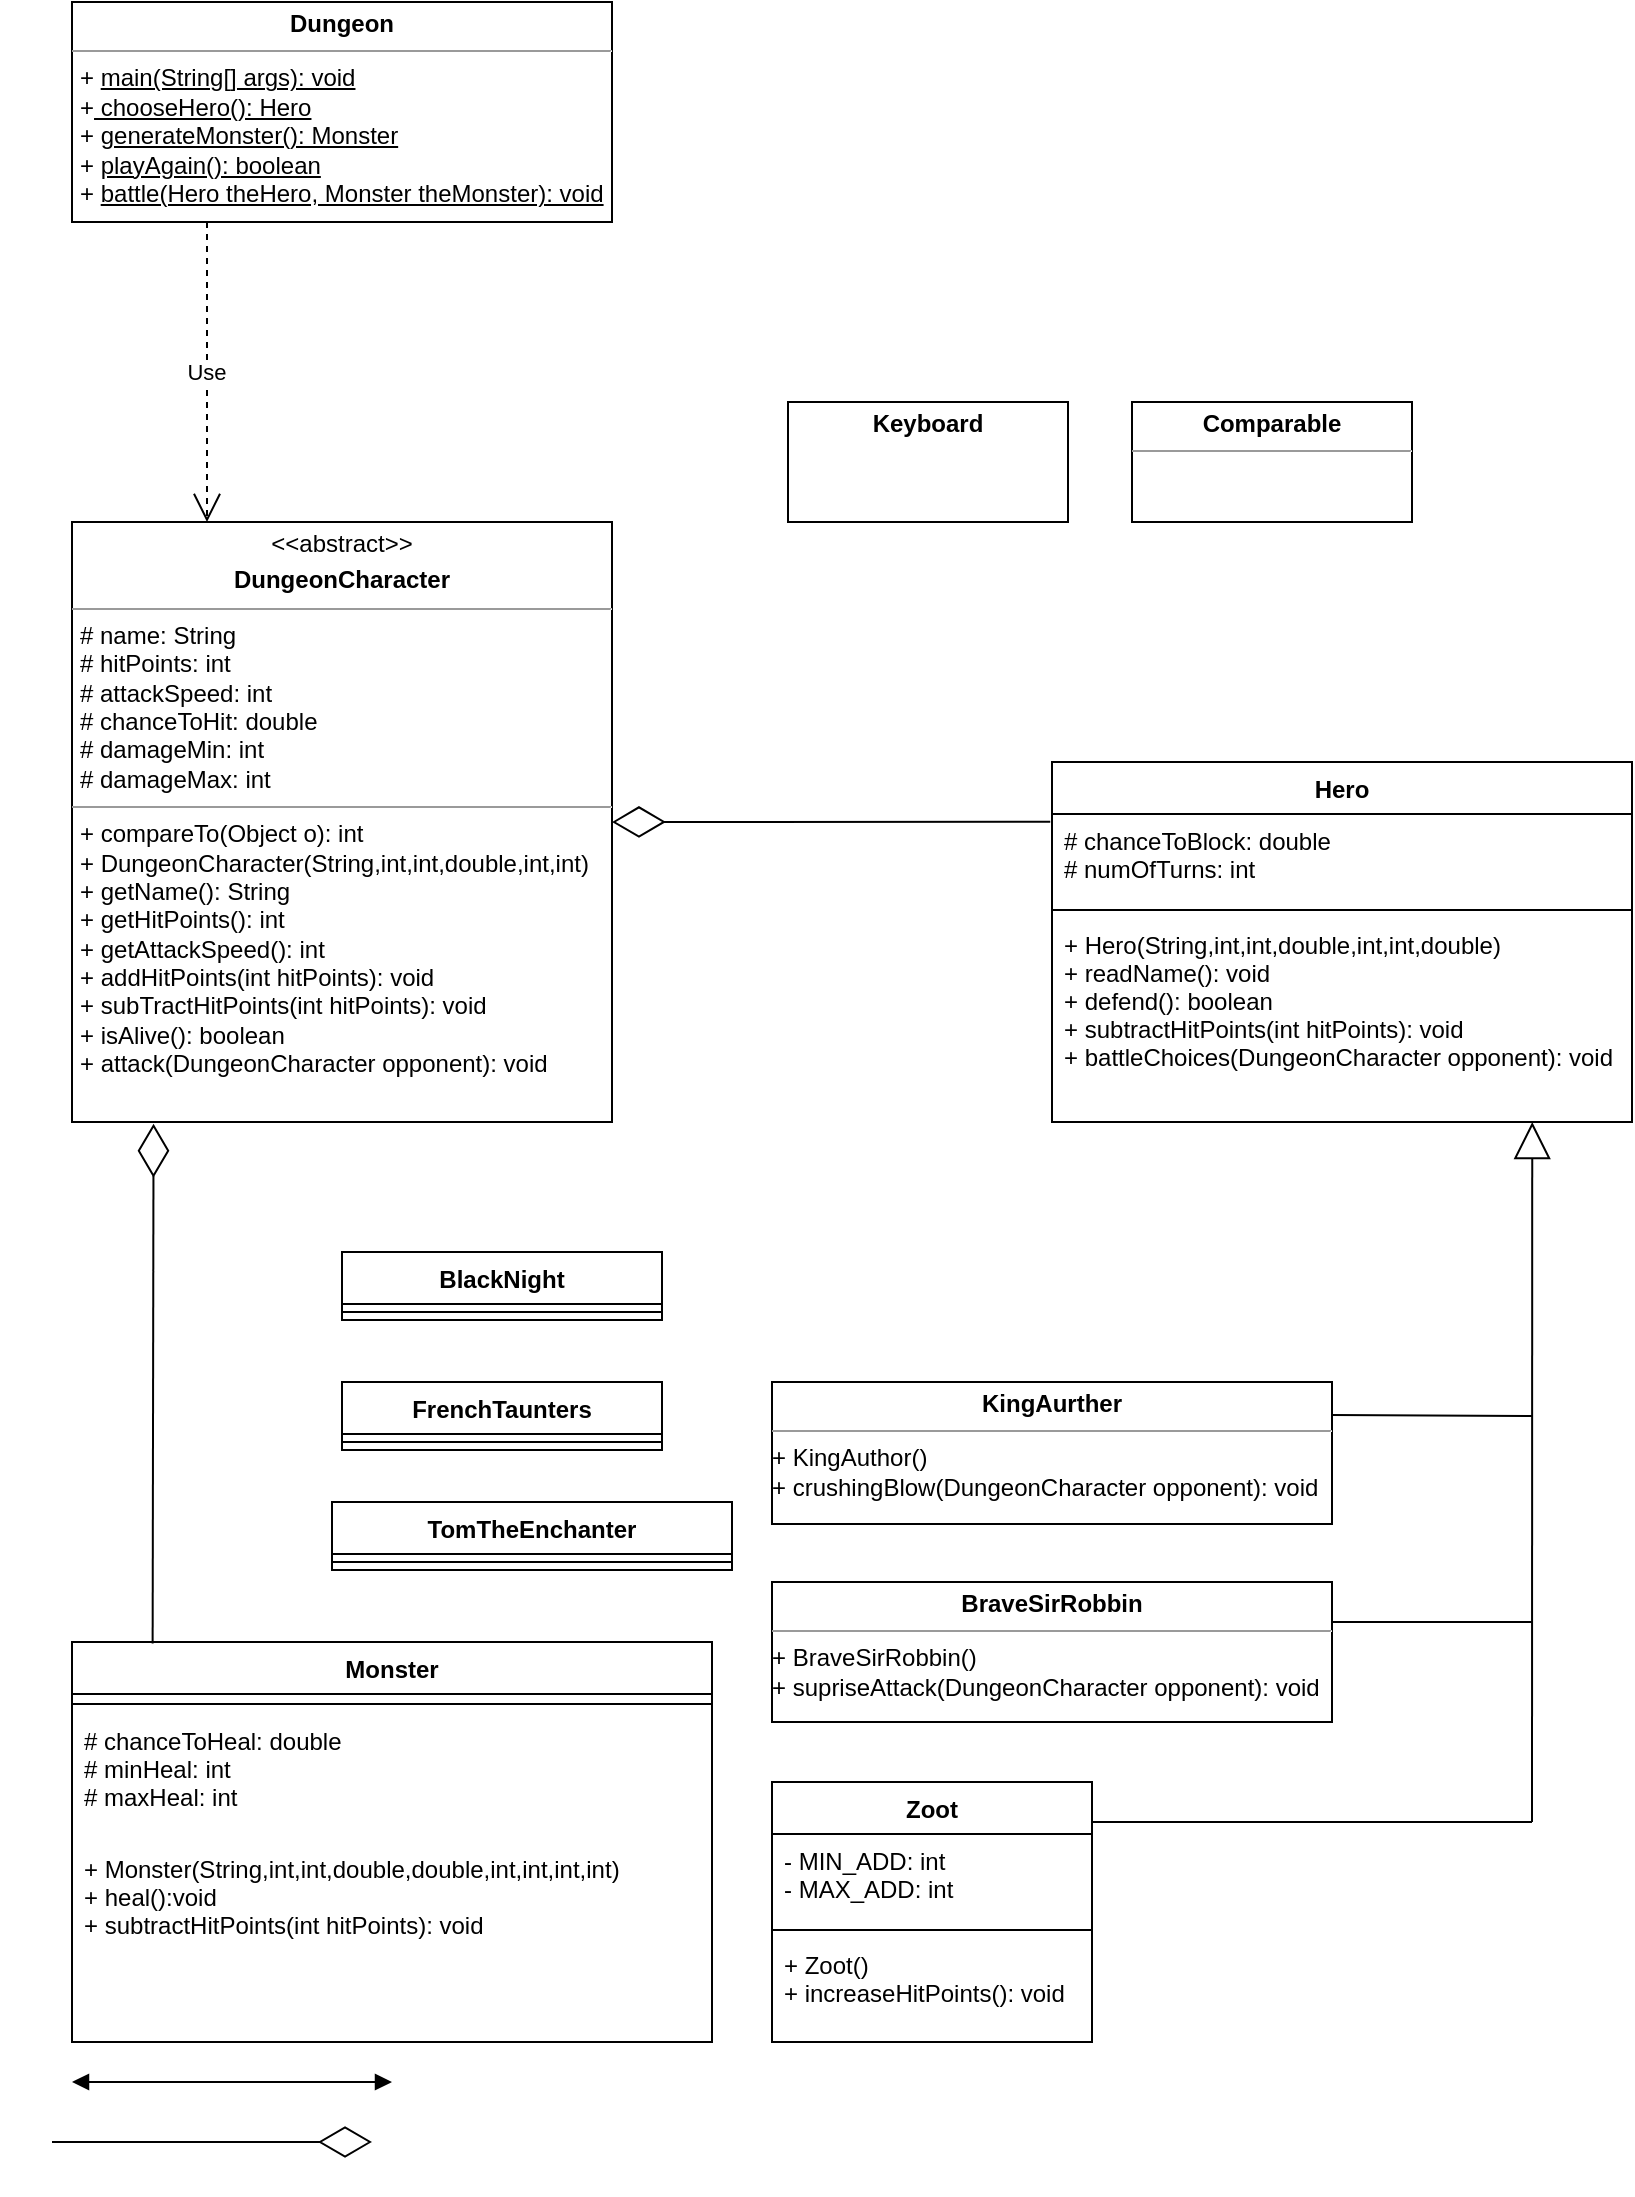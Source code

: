 <mxfile version="12.2.6" type="device" pages="1"><diagram id="woXHa0nYnMaXKDTtzDvG" name="Page-1"><mxGraphModel dx="1165" dy="666" grid="1" gridSize="10" guides="1" tooltips="1" connect="1" arrows="1" fold="1" page="1" pageScale="1" pageWidth="850" pageHeight="1100" math="0" shadow="0"><root><mxCell id="0"/><mxCell id="1" parent="0"/><mxCell id="yw82WhG-EE1v2nQiBk86-1" value="&lt;p style=&quot;margin: 0px ; margin-top: 4px ; text-align: center&quot;&gt;&amp;lt;&amp;lt;abstract&amp;gt;&amp;gt;&lt;/p&gt;&lt;p style=&quot;margin: 0px ; margin-top: 4px ; text-align: center&quot;&gt;&lt;b&gt;DungeonCharacter&lt;/b&gt;&lt;/p&gt;&lt;hr size=&quot;1&quot;&gt;&lt;p style=&quot;margin: 0px ; margin-left: 4px&quot;&gt;# name: String&lt;/p&gt;&lt;p style=&quot;margin: 0px ; margin-left: 4px&quot;&gt;# hitPoints: int&lt;/p&gt;&lt;p style=&quot;margin: 0px ; margin-left: 4px&quot;&gt;# attackSpeed: int&lt;/p&gt;&lt;p style=&quot;margin: 0px ; margin-left: 4px&quot;&gt;# chanceToHit: double&lt;/p&gt;&lt;p style=&quot;margin: 0px ; margin-left: 4px&quot;&gt;# damageMin: int&lt;/p&gt;&lt;p style=&quot;margin: 0px ; margin-left: 4px&quot;&gt;# damageMax: int&lt;br&gt;&lt;/p&gt;&lt;hr size=&quot;1&quot;&gt;&lt;p style=&quot;margin: 0px ; margin-left: 4px&quot;&gt;+ compareTo(Object o): int&lt;br&gt;+ DungeonCharacter(String,int,int,double,int,int)&lt;/p&gt;&lt;p style=&quot;margin: 0px ; margin-left: 4px&quot;&gt;+ getName(): String&lt;/p&gt;&lt;p style=&quot;margin: 0px ; margin-left: 4px&quot;&gt;+ getHitPoints(): int&lt;/p&gt;&lt;p style=&quot;margin: 0px ; margin-left: 4px&quot;&gt;+ getAttackSpeed(): int&lt;/p&gt;&lt;p style=&quot;margin: 0px ; margin-left: 4px&quot;&gt;+ addHitPoints(int hitPoints): void&lt;/p&gt;&lt;p style=&quot;margin: 0px ; margin-left: 4px&quot;&gt;+ subTractHitPoints(int hitPoints): void&lt;/p&gt;&lt;p style=&quot;margin: 0px ; margin-left: 4px&quot;&gt;+ isAlive(): boolean&lt;/p&gt;&lt;p style=&quot;margin: 0px ; margin-left: 4px&quot;&gt;+ attack(DungeonCharacter opponent): void&lt;/p&gt;" style="verticalAlign=top;align=left;overflow=fill;fontSize=12;fontFamily=Helvetica;html=1;" parent="1" vertex="1"><mxGeometry x="40" y="300" width="270" height="300" as="geometry"/></mxCell><mxCell id="yw82WhG-EE1v2nQiBk86-14" value="Monster" style="swimlane;fontStyle=1;align=center;verticalAlign=top;childLayout=stackLayout;horizontal=1;startSize=26;horizontalStack=0;resizeParent=1;resizeParentMax=0;resizeLast=0;collapsible=1;marginBottom=0;" parent="1" vertex="1"><mxGeometry x="40" y="860" width="320" height="200" as="geometry"/></mxCell><mxCell id="yw82WhG-EE1v2nQiBk86-16" value="" style="line;strokeWidth=1;fillColor=none;align=left;verticalAlign=middle;spacingTop=-1;spacingLeft=3;spacingRight=3;rotatable=0;labelPosition=right;points=[];portConstraint=eastwest;" parent="yw82WhG-EE1v2nQiBk86-14" vertex="1"><mxGeometry y="26" width="320" height="10" as="geometry"/></mxCell><mxCell id="yw82WhG-EE1v2nQiBk86-15" value="# chanceToHeal: double&#10;# minHeal: int &#10;# maxHeal: int" style="text;strokeColor=none;fillColor=none;align=left;verticalAlign=top;spacingLeft=4;spacingRight=4;overflow=hidden;rotatable=0;points=[[0,0.5],[1,0.5]];portConstraint=eastwest;" parent="yw82WhG-EE1v2nQiBk86-14" vertex="1"><mxGeometry y="36" width="320" height="64" as="geometry"/></mxCell><mxCell id="yw82WhG-EE1v2nQiBk86-17" value="+ Monster(String,int,int,double,double,int,int,int,int)&#10;+ heal():void&#10;+ subtractHitPoints(int hitPoints): void" style="text;strokeColor=none;fillColor=none;align=left;verticalAlign=top;spacingLeft=4;spacingRight=4;overflow=hidden;rotatable=0;points=[[0,0.5],[1,0.5]];portConstraint=eastwest;" parent="yw82WhG-EE1v2nQiBk86-14" vertex="1"><mxGeometry y="100" width="320" height="100" as="geometry"/></mxCell><mxCell id="yw82WhG-EE1v2nQiBk86-18" value="Hero" style="swimlane;fontStyle=1;align=center;verticalAlign=top;childLayout=stackLayout;horizontal=1;startSize=26;horizontalStack=0;resizeParent=1;resizeParentMax=0;resizeLast=0;collapsible=1;marginBottom=0;" parent="1" vertex="1"><mxGeometry x="530" y="420" width="290" height="180" as="geometry"/></mxCell><mxCell id="yw82WhG-EE1v2nQiBk86-19" value="# chanceToBlock: double&#10;# numOfTurns: int" style="text;strokeColor=none;fillColor=none;align=left;verticalAlign=top;spacingLeft=4;spacingRight=4;overflow=hidden;rotatable=0;points=[[0,0.5],[1,0.5]];portConstraint=eastwest;" parent="yw82WhG-EE1v2nQiBk86-18" vertex="1"><mxGeometry y="26" width="290" height="44" as="geometry"/></mxCell><mxCell id="yw82WhG-EE1v2nQiBk86-20" value="" style="line;strokeWidth=1;fillColor=none;align=left;verticalAlign=middle;spacingTop=-1;spacingLeft=3;spacingRight=3;rotatable=0;labelPosition=right;points=[];portConstraint=eastwest;" parent="yw82WhG-EE1v2nQiBk86-18" vertex="1"><mxGeometry y="70" width="290" height="8" as="geometry"/></mxCell><mxCell id="yw82WhG-EE1v2nQiBk86-21" value="+ Hero(String,int,int,double,int,int,double)&#10;+ readName(): void&#10;+ defend(): boolean&#10;+ subtractHitPoints(int hitPoints): void&#10;+ battleChoices(DungeonCharacter opponent): void" style="text;strokeColor=none;fillColor=none;align=left;verticalAlign=top;spacingLeft=4;spacingRight=4;overflow=hidden;rotatable=0;points=[[0,0.5],[1,0.5]];portConstraint=eastwest;" parent="yw82WhG-EE1v2nQiBk86-18" vertex="1"><mxGeometry y="78" width="290" height="102" as="geometry"/></mxCell><mxCell id="yw82WhG-EE1v2nQiBk86-31" value="Zoot" style="swimlane;fontStyle=1;align=center;verticalAlign=top;childLayout=stackLayout;horizontal=1;startSize=26;horizontalStack=0;resizeParent=1;resizeParentMax=0;resizeLast=0;collapsible=1;marginBottom=0;" parent="1" vertex="1"><mxGeometry x="390" y="930" width="160" height="130" as="geometry"/></mxCell><mxCell id="yw82WhG-EE1v2nQiBk86-32" value="- MIN_ADD: int&#10;- MAX_ADD: int" style="text;strokeColor=none;fillColor=none;align=left;verticalAlign=top;spacingLeft=4;spacingRight=4;overflow=hidden;rotatable=0;points=[[0,0.5],[1,0.5]];portConstraint=eastwest;" parent="yw82WhG-EE1v2nQiBk86-31" vertex="1"><mxGeometry y="26" width="160" height="44" as="geometry"/></mxCell><mxCell id="yw82WhG-EE1v2nQiBk86-33" value="" style="line;strokeWidth=1;fillColor=none;align=left;verticalAlign=middle;spacingTop=-1;spacingLeft=3;spacingRight=3;rotatable=0;labelPosition=right;points=[];portConstraint=eastwest;" parent="yw82WhG-EE1v2nQiBk86-31" vertex="1"><mxGeometry y="70" width="160" height="8" as="geometry"/></mxCell><mxCell id="yw82WhG-EE1v2nQiBk86-34" value="+ Zoot()&#10;+ increaseHitPoints(): void" style="text;strokeColor=none;fillColor=none;align=left;verticalAlign=top;spacingLeft=4;spacingRight=4;overflow=hidden;rotatable=0;points=[[0,0.5],[1,0.5]];portConstraint=eastwest;" parent="yw82WhG-EE1v2nQiBk86-31" vertex="1"><mxGeometry y="78" width="160" height="52" as="geometry"/></mxCell><mxCell id="yw82WhG-EE1v2nQiBk86-35" value="TomTheEnchanter" style="swimlane;fontStyle=1;align=center;verticalAlign=top;childLayout=stackLayout;horizontal=1;startSize=26;horizontalStack=0;resizeParent=1;resizeParentMax=0;resizeLast=0;collapsible=1;marginBottom=0;" parent="1" vertex="1"><mxGeometry x="170" y="790" width="200" height="34" as="geometry"/></mxCell><mxCell id="yw82WhG-EE1v2nQiBk86-37" value="" style="line;strokeWidth=1;fillColor=none;align=left;verticalAlign=middle;spacingTop=-1;spacingLeft=3;spacingRight=3;rotatable=0;labelPosition=right;points=[];portConstraint=eastwest;" parent="yw82WhG-EE1v2nQiBk86-35" vertex="1"><mxGeometry y="26" width="200" height="8" as="geometry"/></mxCell><mxCell id="yw82WhG-EE1v2nQiBk86-39" value="BlackNight" style="swimlane;fontStyle=1;align=center;verticalAlign=top;childLayout=stackLayout;horizontal=1;startSize=26;horizontalStack=0;resizeParent=1;resizeParentMax=0;resizeLast=0;collapsible=1;marginBottom=0;" parent="1" vertex="1"><mxGeometry x="175" y="665" width="160" height="34" as="geometry"/></mxCell><mxCell id="yw82WhG-EE1v2nQiBk86-41" value="" style="line;strokeWidth=1;fillColor=none;align=left;verticalAlign=middle;spacingTop=-1;spacingLeft=3;spacingRight=3;rotatable=0;labelPosition=right;points=[];portConstraint=eastwest;" parent="yw82WhG-EE1v2nQiBk86-39" vertex="1"><mxGeometry y="26" width="160" height="8" as="geometry"/></mxCell><mxCell id="yw82WhG-EE1v2nQiBk86-43" value="FrenchTaunters" style="swimlane;fontStyle=1;align=center;verticalAlign=top;childLayout=stackLayout;horizontal=1;startSize=26;horizontalStack=0;resizeParent=1;resizeParentMax=0;resizeLast=0;collapsible=1;marginBottom=0;" parent="1" vertex="1"><mxGeometry x="175" y="730" width="160" height="34" as="geometry"/></mxCell><mxCell id="yw82WhG-EE1v2nQiBk86-45" value="" style="line;strokeWidth=1;fillColor=none;align=left;verticalAlign=middle;spacingTop=-1;spacingLeft=3;spacingRight=3;rotatable=0;labelPosition=right;points=[];portConstraint=eastwest;" parent="yw82WhG-EE1v2nQiBk86-43" vertex="1"><mxGeometry y="26" width="160" height="8" as="geometry"/></mxCell><mxCell id="yw82WhG-EE1v2nQiBk86-57" value="" style="endArrow=diamondThin;endFill=0;endSize=24;html=1;entryX=1;entryY=0.5;entryDx=0;entryDy=0;exitX=-0.003;exitY=0.088;exitDx=0;exitDy=0;exitPerimeter=0;" parent="1" edge="1" target="yw82WhG-EE1v2nQiBk86-1" source="yw82WhG-EE1v2nQiBk86-19"><mxGeometry width="160" relative="1" as="geometry"><mxPoint x="430" y="330" as="sourcePoint"/><mxPoint x="83" y="440" as="targetPoint"/></mxGeometry></mxCell><mxCell id="yw82WhG-EE1v2nQiBk86-59" value="" style="endArrow=diamondThin;endFill=0;endSize=24;html=1;entryX=0.151;entryY=1.003;entryDx=0;entryDy=0;exitX=0.126;exitY=0.004;exitDx=0;exitDy=0;entryPerimeter=0;exitPerimeter=0;" parent="1" target="yw82WhG-EE1v2nQiBk86-1" edge="1" source="yw82WhG-EE1v2nQiBk86-14"><mxGeometry width="160" relative="1" as="geometry"><mxPoint x="770" y="190" as="sourcePoint"/><mxPoint x="260" y="200" as="targetPoint"/></mxGeometry></mxCell><mxCell id="Fm3-ev1Xz8ObFX09h-F9-1" value="&lt;p style=&quot;margin: 0px ; margin-top: 4px ; text-align: center&quot;&gt;&lt;b&gt;Dungeon&lt;/b&gt;&lt;/p&gt;&lt;hr size=&quot;1&quot;&gt;&lt;p style=&quot;margin: 0px ; margin-left: 4px&quot;&gt;+ &lt;u&gt;main(String[] args): void&lt;/u&gt;&lt;/p&gt;&lt;p style=&quot;margin: 0px ; margin-left: 4px&quot;&gt;+&lt;u&gt; chooseHero(): Hero&lt;/u&gt;&lt;/p&gt;&lt;p style=&quot;margin: 0px ; margin-left: 4px&quot;&gt;+ &lt;u&gt;generateMonster(): Monster&lt;/u&gt;&lt;/p&gt;&lt;p style=&quot;margin: 0px ; margin-left: 4px&quot;&gt;+ &lt;u&gt;playAgain(): boolean&lt;/u&gt;&lt;/p&gt;&lt;p style=&quot;margin: 0px ; margin-left: 4px&quot;&gt;+ &lt;u&gt;battle(Hero theHero, Monster theMonster): void&lt;/u&gt;&lt;/p&gt;" style="verticalAlign=top;align=left;overflow=fill;fontSize=12;fontFamily=Helvetica;html=1;" vertex="1" parent="1"><mxGeometry x="40" y="40" width="270" height="110" as="geometry"/></mxCell><mxCell id="Fm3-ev1Xz8ObFX09h-F9-4" value="" style="endArrow=none;endFill=0;endSize=12;html=1;" edge="1" parent="1"><mxGeometry width="160" relative="1" as="geometry"><mxPoint x="670" y="850" as="sourcePoint"/><mxPoint x="770" y="850" as="targetPoint"/></mxGeometry></mxCell><mxCell id="Fm3-ev1Xz8ObFX09h-F9-5" value="" style="endArrow=none;endFill=0;endSize=12;html=1;" edge="1" parent="1"><mxGeometry width="160" relative="1" as="geometry"><mxPoint x="670" y="746.5" as="sourcePoint"/><mxPoint x="770" y="747" as="targetPoint"/></mxGeometry></mxCell><mxCell id="Fm3-ev1Xz8ObFX09h-F9-6" value="" style="endArrow=none;endFill=0;endSize=12;html=1;" edge="1" parent="1"><mxGeometry width="160" relative="1" as="geometry"><mxPoint x="550" y="950" as="sourcePoint"/><mxPoint x="770" y="950" as="targetPoint"/></mxGeometry></mxCell><mxCell id="Fm3-ev1Xz8ObFX09h-F9-8" value="&lt;p style=&quot;margin: 0px ; margin-top: 4px ; text-align: center&quot;&gt;&lt;b&gt;KingAurther&lt;/b&gt;&lt;/p&gt;&lt;hr size=&quot;1&quot;&gt;&lt;div style=&quot;height: 2px&quot;&gt;+ KingAuthor()&lt;br style=&quot;padding: 0px ; margin: 0px&quot;&gt;+ crushingBlow(DungeonCharacter opponent): void&lt;/div&gt;" style="verticalAlign=top;align=left;overflow=fill;fontSize=12;fontFamily=Helvetica;html=1;" vertex="1" parent="1"><mxGeometry x="390" y="730" width="280" height="71" as="geometry"/></mxCell><mxCell id="Fm3-ev1Xz8ObFX09h-F9-9" value="&lt;p style=&quot;margin: 0px ; margin-top: 4px ; text-align: center&quot;&gt;&lt;b&gt;BraveSirRobbin&lt;/b&gt;&lt;/p&gt;&lt;hr size=&quot;1&quot;&gt;&lt;div style=&quot;height: 2px&quot;&gt;+ BraveSirRobbin()&lt;br style=&quot;padding: 0px ; margin: 0px&quot;&gt;+ supriseAttack(DungeonCharacter opponent): void&lt;/div&gt;" style="verticalAlign=top;align=left;overflow=fill;fontSize=12;fontFamily=Helvetica;html=1;" vertex="1" parent="1"><mxGeometry x="390" y="830" width="280" height="70" as="geometry"/></mxCell><mxCell id="Fm3-ev1Xz8ObFX09h-F9-10" value="" style="endArrow=block;endSize=16;endFill=0;html=1;entryX=0.828;entryY=1;entryDx=0;entryDy=0;entryPerimeter=0;" edge="1" parent="1" target="yw82WhG-EE1v2nQiBk86-21"><mxGeometry width="160" relative="1" as="geometry"><mxPoint x="770" y="950" as="sourcePoint"/><mxPoint x="770" y="620" as="targetPoint"/></mxGeometry></mxCell><mxCell id="Fm3-ev1Xz8ObFX09h-F9-11" value="&lt;p style=&quot;margin: 0px ; margin-top: 4px ; text-align: center&quot;&gt;&lt;b&gt;Keyboard&lt;/b&gt;&lt;/p&gt;&lt;p style=&quot;margin: 0px ; margin-top: 4px ; text-align: center&quot;&gt;&lt;b&gt;&lt;br&gt;&lt;/b&gt;&lt;/p&gt;" style="verticalAlign=top;align=left;overflow=fill;fontSize=12;fontFamily=Helvetica;html=1;" vertex="1" parent="1"><mxGeometry x="398" y="240" width="140" height="60" as="geometry"/></mxCell><mxCell id="Fm3-ev1Xz8ObFX09h-F9-12" value="&lt;p style=&quot;margin: 0px ; margin-top: 4px ; text-align: center&quot;&gt;&lt;b&gt;Comparable&lt;/b&gt;&lt;/p&gt;&lt;hr size=&quot;1&quot;&gt;&lt;div style=&quot;height: 2px&quot;&gt;&lt;/div&gt;" style="verticalAlign=top;align=left;overflow=fill;fontSize=12;fontFamily=Helvetica;html=1;" vertex="1" parent="1"><mxGeometry x="570" y="240" width="140" height="60" as="geometry"/></mxCell><mxCell id="Fm3-ev1Xz8ObFX09h-F9-13" value="" style="endArrow=block;startArrow=block;endFill=1;startFill=1;html=1;" edge="1" parent="1"><mxGeometry width="160" relative="1" as="geometry"><mxPoint x="40" y="1080" as="sourcePoint"/><mxPoint x="200" y="1080" as="targetPoint"/></mxGeometry></mxCell><mxCell id="Fm3-ev1Xz8ObFX09h-F9-15" value="" style="endArrow=diamondThin;endFill=0;endSize=24;html=1;" edge="1" parent="1"><mxGeometry width="160" relative="1" as="geometry"><mxPoint x="30" y="1110" as="sourcePoint"/><mxPoint x="190" y="1110" as="targetPoint"/></mxGeometry></mxCell><mxCell id="Fm3-ev1Xz8ObFX09h-F9-16" value="Use" style="endArrow=open;endSize=12;dashed=1;html=1;exitX=0.25;exitY=1;exitDx=0;exitDy=0;entryX=0.25;entryY=0;entryDx=0;entryDy=0;" edge="1" parent="1" source="Fm3-ev1Xz8ObFX09h-F9-1" target="yw82WhG-EE1v2nQiBk86-1"><mxGeometry width="160" relative="1" as="geometry"><mxPoint x="150" y="170" as="sourcePoint"/><mxPoint x="310" y="170" as="targetPoint"/></mxGeometry></mxCell></root></mxGraphModel></diagram></mxfile>